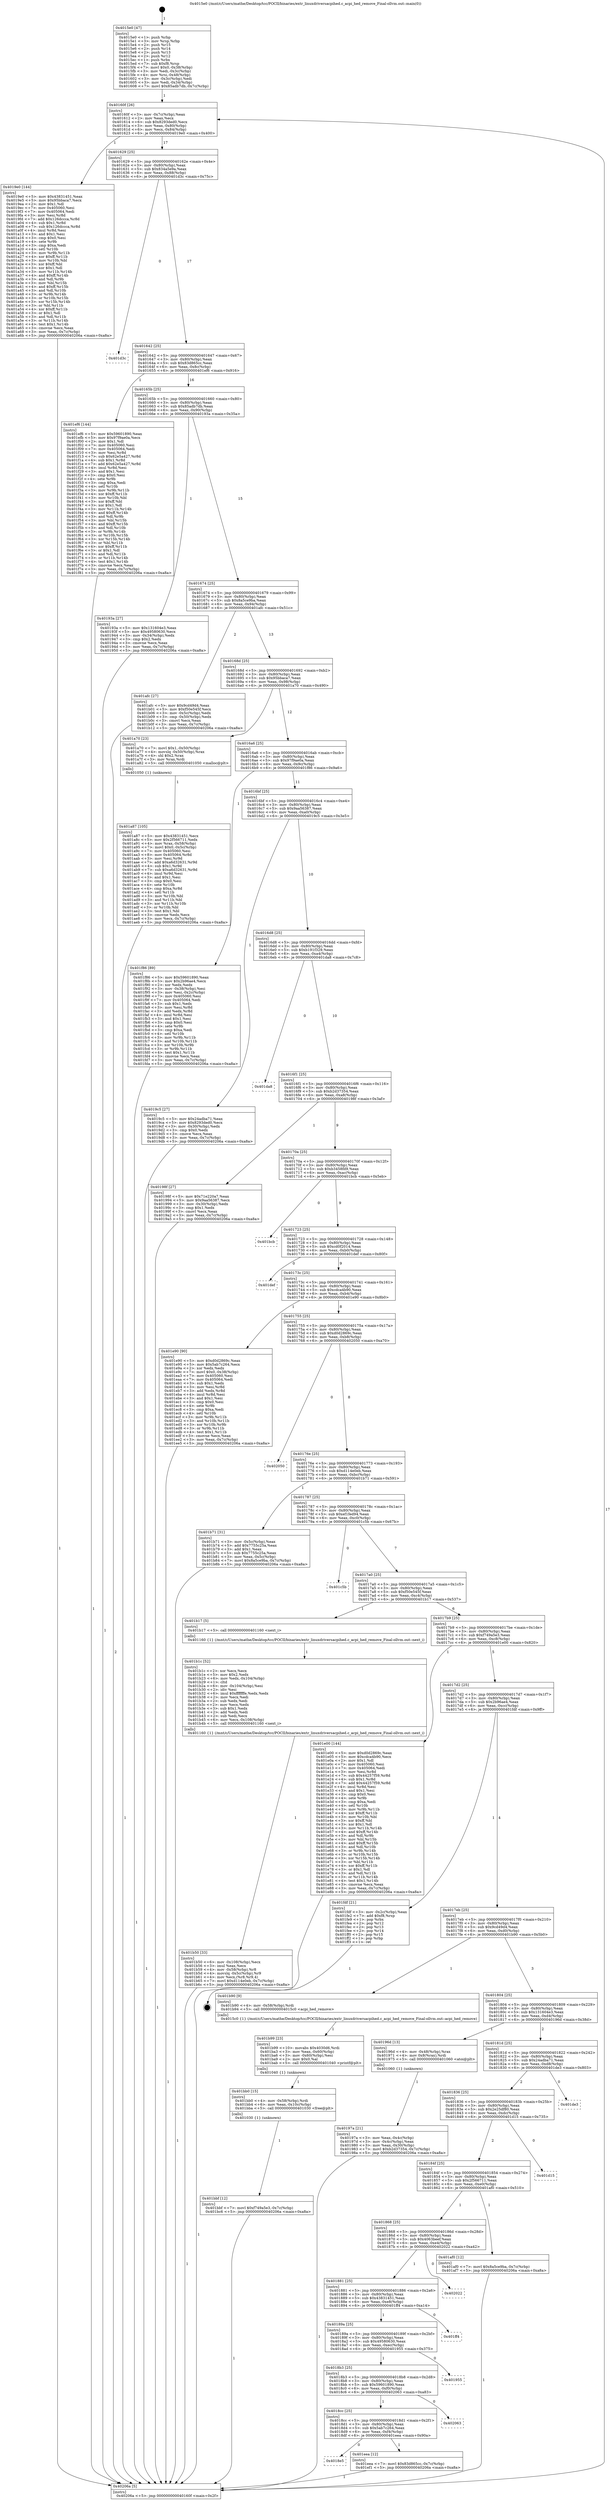 digraph "0x4015e0" {
  label = "0x4015e0 (/mnt/c/Users/mathe/Desktop/tcc/POCII/binaries/extr_linuxdriversacpihed.c_acpi_hed_remove_Final-ollvm.out::main(0))"
  labelloc = "t"
  node[shape=record]

  Entry [label="",width=0.3,height=0.3,shape=circle,fillcolor=black,style=filled]
  "0x40160f" [label="{
     0x40160f [26]\l
     | [instrs]\l
     &nbsp;&nbsp;0x40160f \<+3\>: mov -0x7c(%rbp),%eax\l
     &nbsp;&nbsp;0x401612 \<+2\>: mov %eax,%ecx\l
     &nbsp;&nbsp;0x401614 \<+6\>: sub $0x8293ded0,%ecx\l
     &nbsp;&nbsp;0x40161a \<+3\>: mov %eax,-0x80(%rbp)\l
     &nbsp;&nbsp;0x40161d \<+6\>: mov %ecx,-0x84(%rbp)\l
     &nbsp;&nbsp;0x401623 \<+6\>: je 00000000004019e0 \<main+0x400\>\l
  }"]
  "0x4019e0" [label="{
     0x4019e0 [144]\l
     | [instrs]\l
     &nbsp;&nbsp;0x4019e0 \<+5\>: mov $0x43831451,%eax\l
     &nbsp;&nbsp;0x4019e5 \<+5\>: mov $0x95bbaca7,%ecx\l
     &nbsp;&nbsp;0x4019ea \<+2\>: mov $0x1,%dl\l
     &nbsp;&nbsp;0x4019ec \<+7\>: mov 0x405060,%esi\l
     &nbsp;&nbsp;0x4019f3 \<+7\>: mov 0x405064,%edi\l
     &nbsp;&nbsp;0x4019fa \<+3\>: mov %esi,%r8d\l
     &nbsp;&nbsp;0x4019fd \<+7\>: add $0x126dccca,%r8d\l
     &nbsp;&nbsp;0x401a04 \<+4\>: sub $0x1,%r8d\l
     &nbsp;&nbsp;0x401a08 \<+7\>: sub $0x126dccca,%r8d\l
     &nbsp;&nbsp;0x401a0f \<+4\>: imul %r8d,%esi\l
     &nbsp;&nbsp;0x401a13 \<+3\>: and $0x1,%esi\l
     &nbsp;&nbsp;0x401a16 \<+3\>: cmp $0x0,%esi\l
     &nbsp;&nbsp;0x401a19 \<+4\>: sete %r9b\l
     &nbsp;&nbsp;0x401a1d \<+3\>: cmp $0xa,%edi\l
     &nbsp;&nbsp;0x401a20 \<+4\>: setl %r10b\l
     &nbsp;&nbsp;0x401a24 \<+3\>: mov %r9b,%r11b\l
     &nbsp;&nbsp;0x401a27 \<+4\>: xor $0xff,%r11b\l
     &nbsp;&nbsp;0x401a2b \<+3\>: mov %r10b,%bl\l
     &nbsp;&nbsp;0x401a2e \<+3\>: xor $0xff,%bl\l
     &nbsp;&nbsp;0x401a31 \<+3\>: xor $0x1,%dl\l
     &nbsp;&nbsp;0x401a34 \<+3\>: mov %r11b,%r14b\l
     &nbsp;&nbsp;0x401a37 \<+4\>: and $0xff,%r14b\l
     &nbsp;&nbsp;0x401a3b \<+3\>: and %dl,%r9b\l
     &nbsp;&nbsp;0x401a3e \<+3\>: mov %bl,%r15b\l
     &nbsp;&nbsp;0x401a41 \<+4\>: and $0xff,%r15b\l
     &nbsp;&nbsp;0x401a45 \<+3\>: and %dl,%r10b\l
     &nbsp;&nbsp;0x401a48 \<+3\>: or %r9b,%r14b\l
     &nbsp;&nbsp;0x401a4b \<+3\>: or %r10b,%r15b\l
     &nbsp;&nbsp;0x401a4e \<+3\>: xor %r15b,%r14b\l
     &nbsp;&nbsp;0x401a51 \<+3\>: or %bl,%r11b\l
     &nbsp;&nbsp;0x401a54 \<+4\>: xor $0xff,%r11b\l
     &nbsp;&nbsp;0x401a58 \<+3\>: or $0x1,%dl\l
     &nbsp;&nbsp;0x401a5b \<+3\>: and %dl,%r11b\l
     &nbsp;&nbsp;0x401a5e \<+3\>: or %r11b,%r14b\l
     &nbsp;&nbsp;0x401a61 \<+4\>: test $0x1,%r14b\l
     &nbsp;&nbsp;0x401a65 \<+3\>: cmovne %ecx,%eax\l
     &nbsp;&nbsp;0x401a68 \<+3\>: mov %eax,-0x7c(%rbp)\l
     &nbsp;&nbsp;0x401a6b \<+5\>: jmp 000000000040206a \<main+0xa8a\>\l
  }"]
  "0x401629" [label="{
     0x401629 [25]\l
     | [instrs]\l
     &nbsp;&nbsp;0x401629 \<+5\>: jmp 000000000040162e \<main+0x4e\>\l
     &nbsp;&nbsp;0x40162e \<+3\>: mov -0x80(%rbp),%eax\l
     &nbsp;&nbsp;0x401631 \<+5\>: sub $0x834a5e9a,%eax\l
     &nbsp;&nbsp;0x401636 \<+6\>: mov %eax,-0x88(%rbp)\l
     &nbsp;&nbsp;0x40163c \<+6\>: je 0000000000401d3c \<main+0x75c\>\l
  }"]
  Exit [label="",width=0.3,height=0.3,shape=circle,fillcolor=black,style=filled,peripheries=2]
  "0x401d3c" [label="{
     0x401d3c\l
  }", style=dashed]
  "0x401642" [label="{
     0x401642 [25]\l
     | [instrs]\l
     &nbsp;&nbsp;0x401642 \<+5\>: jmp 0000000000401647 \<main+0x67\>\l
     &nbsp;&nbsp;0x401647 \<+3\>: mov -0x80(%rbp),%eax\l
     &nbsp;&nbsp;0x40164a \<+5\>: sub $0x83d865cc,%eax\l
     &nbsp;&nbsp;0x40164f \<+6\>: mov %eax,-0x8c(%rbp)\l
     &nbsp;&nbsp;0x401655 \<+6\>: je 0000000000401ef6 \<main+0x916\>\l
  }"]
  "0x4018e5" [label="{
     0x4018e5\l
  }", style=dashed]
  "0x401ef6" [label="{
     0x401ef6 [144]\l
     | [instrs]\l
     &nbsp;&nbsp;0x401ef6 \<+5\>: mov $0x59601890,%eax\l
     &nbsp;&nbsp;0x401efb \<+5\>: mov $0x97f9ae0a,%ecx\l
     &nbsp;&nbsp;0x401f00 \<+2\>: mov $0x1,%dl\l
     &nbsp;&nbsp;0x401f02 \<+7\>: mov 0x405060,%esi\l
     &nbsp;&nbsp;0x401f09 \<+7\>: mov 0x405064,%edi\l
     &nbsp;&nbsp;0x401f10 \<+3\>: mov %esi,%r8d\l
     &nbsp;&nbsp;0x401f13 \<+7\>: sub $0x62e5a427,%r8d\l
     &nbsp;&nbsp;0x401f1a \<+4\>: sub $0x1,%r8d\l
     &nbsp;&nbsp;0x401f1e \<+7\>: add $0x62e5a427,%r8d\l
     &nbsp;&nbsp;0x401f25 \<+4\>: imul %r8d,%esi\l
     &nbsp;&nbsp;0x401f29 \<+3\>: and $0x1,%esi\l
     &nbsp;&nbsp;0x401f2c \<+3\>: cmp $0x0,%esi\l
     &nbsp;&nbsp;0x401f2f \<+4\>: sete %r9b\l
     &nbsp;&nbsp;0x401f33 \<+3\>: cmp $0xa,%edi\l
     &nbsp;&nbsp;0x401f36 \<+4\>: setl %r10b\l
     &nbsp;&nbsp;0x401f3a \<+3\>: mov %r9b,%r11b\l
     &nbsp;&nbsp;0x401f3d \<+4\>: xor $0xff,%r11b\l
     &nbsp;&nbsp;0x401f41 \<+3\>: mov %r10b,%bl\l
     &nbsp;&nbsp;0x401f44 \<+3\>: xor $0xff,%bl\l
     &nbsp;&nbsp;0x401f47 \<+3\>: xor $0x1,%dl\l
     &nbsp;&nbsp;0x401f4a \<+3\>: mov %r11b,%r14b\l
     &nbsp;&nbsp;0x401f4d \<+4\>: and $0xff,%r14b\l
     &nbsp;&nbsp;0x401f51 \<+3\>: and %dl,%r9b\l
     &nbsp;&nbsp;0x401f54 \<+3\>: mov %bl,%r15b\l
     &nbsp;&nbsp;0x401f57 \<+4\>: and $0xff,%r15b\l
     &nbsp;&nbsp;0x401f5b \<+3\>: and %dl,%r10b\l
     &nbsp;&nbsp;0x401f5e \<+3\>: or %r9b,%r14b\l
     &nbsp;&nbsp;0x401f61 \<+3\>: or %r10b,%r15b\l
     &nbsp;&nbsp;0x401f64 \<+3\>: xor %r15b,%r14b\l
     &nbsp;&nbsp;0x401f67 \<+3\>: or %bl,%r11b\l
     &nbsp;&nbsp;0x401f6a \<+4\>: xor $0xff,%r11b\l
     &nbsp;&nbsp;0x401f6e \<+3\>: or $0x1,%dl\l
     &nbsp;&nbsp;0x401f71 \<+3\>: and %dl,%r11b\l
     &nbsp;&nbsp;0x401f74 \<+3\>: or %r11b,%r14b\l
     &nbsp;&nbsp;0x401f77 \<+4\>: test $0x1,%r14b\l
     &nbsp;&nbsp;0x401f7b \<+3\>: cmovne %ecx,%eax\l
     &nbsp;&nbsp;0x401f7e \<+3\>: mov %eax,-0x7c(%rbp)\l
     &nbsp;&nbsp;0x401f81 \<+5\>: jmp 000000000040206a \<main+0xa8a\>\l
  }"]
  "0x40165b" [label="{
     0x40165b [25]\l
     | [instrs]\l
     &nbsp;&nbsp;0x40165b \<+5\>: jmp 0000000000401660 \<main+0x80\>\l
     &nbsp;&nbsp;0x401660 \<+3\>: mov -0x80(%rbp),%eax\l
     &nbsp;&nbsp;0x401663 \<+5\>: sub $0x85adb7db,%eax\l
     &nbsp;&nbsp;0x401668 \<+6\>: mov %eax,-0x90(%rbp)\l
     &nbsp;&nbsp;0x40166e \<+6\>: je 000000000040193a \<main+0x35a\>\l
  }"]
  "0x401eea" [label="{
     0x401eea [12]\l
     | [instrs]\l
     &nbsp;&nbsp;0x401eea \<+7\>: movl $0x83d865cc,-0x7c(%rbp)\l
     &nbsp;&nbsp;0x401ef1 \<+5\>: jmp 000000000040206a \<main+0xa8a\>\l
  }"]
  "0x40193a" [label="{
     0x40193a [27]\l
     | [instrs]\l
     &nbsp;&nbsp;0x40193a \<+5\>: mov $0x131604e3,%eax\l
     &nbsp;&nbsp;0x40193f \<+5\>: mov $0x49580630,%ecx\l
     &nbsp;&nbsp;0x401944 \<+3\>: mov -0x34(%rbp),%edx\l
     &nbsp;&nbsp;0x401947 \<+3\>: cmp $0x2,%edx\l
     &nbsp;&nbsp;0x40194a \<+3\>: cmovne %ecx,%eax\l
     &nbsp;&nbsp;0x40194d \<+3\>: mov %eax,-0x7c(%rbp)\l
     &nbsp;&nbsp;0x401950 \<+5\>: jmp 000000000040206a \<main+0xa8a\>\l
  }"]
  "0x401674" [label="{
     0x401674 [25]\l
     | [instrs]\l
     &nbsp;&nbsp;0x401674 \<+5\>: jmp 0000000000401679 \<main+0x99\>\l
     &nbsp;&nbsp;0x401679 \<+3\>: mov -0x80(%rbp),%eax\l
     &nbsp;&nbsp;0x40167c \<+5\>: sub $0x8a5ce9ba,%eax\l
     &nbsp;&nbsp;0x401681 \<+6\>: mov %eax,-0x94(%rbp)\l
     &nbsp;&nbsp;0x401687 \<+6\>: je 0000000000401afc \<main+0x51c\>\l
  }"]
  "0x40206a" [label="{
     0x40206a [5]\l
     | [instrs]\l
     &nbsp;&nbsp;0x40206a \<+5\>: jmp 000000000040160f \<main+0x2f\>\l
  }"]
  "0x4015e0" [label="{
     0x4015e0 [47]\l
     | [instrs]\l
     &nbsp;&nbsp;0x4015e0 \<+1\>: push %rbp\l
     &nbsp;&nbsp;0x4015e1 \<+3\>: mov %rsp,%rbp\l
     &nbsp;&nbsp;0x4015e4 \<+2\>: push %r15\l
     &nbsp;&nbsp;0x4015e6 \<+2\>: push %r14\l
     &nbsp;&nbsp;0x4015e8 \<+2\>: push %r13\l
     &nbsp;&nbsp;0x4015ea \<+2\>: push %r12\l
     &nbsp;&nbsp;0x4015ec \<+1\>: push %rbx\l
     &nbsp;&nbsp;0x4015ed \<+7\>: sub $0xf8,%rsp\l
     &nbsp;&nbsp;0x4015f4 \<+7\>: movl $0x0,-0x38(%rbp)\l
     &nbsp;&nbsp;0x4015fb \<+3\>: mov %edi,-0x3c(%rbp)\l
     &nbsp;&nbsp;0x4015fe \<+4\>: mov %rsi,-0x48(%rbp)\l
     &nbsp;&nbsp;0x401602 \<+3\>: mov -0x3c(%rbp),%edi\l
     &nbsp;&nbsp;0x401605 \<+3\>: mov %edi,-0x34(%rbp)\l
     &nbsp;&nbsp;0x401608 \<+7\>: movl $0x85adb7db,-0x7c(%rbp)\l
  }"]
  "0x4018cc" [label="{
     0x4018cc [25]\l
     | [instrs]\l
     &nbsp;&nbsp;0x4018cc \<+5\>: jmp 00000000004018d1 \<main+0x2f1\>\l
     &nbsp;&nbsp;0x4018d1 \<+3\>: mov -0x80(%rbp),%eax\l
     &nbsp;&nbsp;0x4018d4 \<+5\>: sub $0x5ab7c264,%eax\l
     &nbsp;&nbsp;0x4018d9 \<+6\>: mov %eax,-0xf4(%rbp)\l
     &nbsp;&nbsp;0x4018df \<+6\>: je 0000000000401eea \<main+0x90a\>\l
  }"]
  "0x401afc" [label="{
     0x401afc [27]\l
     | [instrs]\l
     &nbsp;&nbsp;0x401afc \<+5\>: mov $0x9cd49d4,%eax\l
     &nbsp;&nbsp;0x401b01 \<+5\>: mov $0xf50e545f,%ecx\l
     &nbsp;&nbsp;0x401b06 \<+3\>: mov -0x5c(%rbp),%edx\l
     &nbsp;&nbsp;0x401b09 \<+3\>: cmp -0x50(%rbp),%edx\l
     &nbsp;&nbsp;0x401b0c \<+3\>: cmovl %ecx,%eax\l
     &nbsp;&nbsp;0x401b0f \<+3\>: mov %eax,-0x7c(%rbp)\l
     &nbsp;&nbsp;0x401b12 \<+5\>: jmp 000000000040206a \<main+0xa8a\>\l
  }"]
  "0x40168d" [label="{
     0x40168d [25]\l
     | [instrs]\l
     &nbsp;&nbsp;0x40168d \<+5\>: jmp 0000000000401692 \<main+0xb2\>\l
     &nbsp;&nbsp;0x401692 \<+3\>: mov -0x80(%rbp),%eax\l
     &nbsp;&nbsp;0x401695 \<+5\>: sub $0x95bbaca7,%eax\l
     &nbsp;&nbsp;0x40169a \<+6\>: mov %eax,-0x98(%rbp)\l
     &nbsp;&nbsp;0x4016a0 \<+6\>: je 0000000000401a70 \<main+0x490\>\l
  }"]
  "0x402063" [label="{
     0x402063\l
  }", style=dashed]
  "0x401a70" [label="{
     0x401a70 [23]\l
     | [instrs]\l
     &nbsp;&nbsp;0x401a70 \<+7\>: movl $0x1,-0x50(%rbp)\l
     &nbsp;&nbsp;0x401a77 \<+4\>: movslq -0x50(%rbp),%rax\l
     &nbsp;&nbsp;0x401a7b \<+4\>: shl $0x2,%rax\l
     &nbsp;&nbsp;0x401a7f \<+3\>: mov %rax,%rdi\l
     &nbsp;&nbsp;0x401a82 \<+5\>: call 0000000000401050 \<malloc@plt\>\l
     | [calls]\l
     &nbsp;&nbsp;0x401050 \{1\} (unknown)\l
  }"]
  "0x4016a6" [label="{
     0x4016a6 [25]\l
     | [instrs]\l
     &nbsp;&nbsp;0x4016a6 \<+5\>: jmp 00000000004016ab \<main+0xcb\>\l
     &nbsp;&nbsp;0x4016ab \<+3\>: mov -0x80(%rbp),%eax\l
     &nbsp;&nbsp;0x4016ae \<+5\>: sub $0x97f9ae0a,%eax\l
     &nbsp;&nbsp;0x4016b3 \<+6\>: mov %eax,-0x9c(%rbp)\l
     &nbsp;&nbsp;0x4016b9 \<+6\>: je 0000000000401f86 \<main+0x9a6\>\l
  }"]
  "0x4018b3" [label="{
     0x4018b3 [25]\l
     | [instrs]\l
     &nbsp;&nbsp;0x4018b3 \<+5\>: jmp 00000000004018b8 \<main+0x2d8\>\l
     &nbsp;&nbsp;0x4018b8 \<+3\>: mov -0x80(%rbp),%eax\l
     &nbsp;&nbsp;0x4018bb \<+5\>: sub $0x59601890,%eax\l
     &nbsp;&nbsp;0x4018c0 \<+6\>: mov %eax,-0xf0(%rbp)\l
     &nbsp;&nbsp;0x4018c6 \<+6\>: je 0000000000402063 \<main+0xa83\>\l
  }"]
  "0x401f86" [label="{
     0x401f86 [89]\l
     | [instrs]\l
     &nbsp;&nbsp;0x401f86 \<+5\>: mov $0x59601890,%eax\l
     &nbsp;&nbsp;0x401f8b \<+5\>: mov $0x2b96ae4,%ecx\l
     &nbsp;&nbsp;0x401f90 \<+2\>: xor %edx,%edx\l
     &nbsp;&nbsp;0x401f92 \<+3\>: mov -0x38(%rbp),%esi\l
     &nbsp;&nbsp;0x401f95 \<+3\>: mov %esi,-0x2c(%rbp)\l
     &nbsp;&nbsp;0x401f98 \<+7\>: mov 0x405060,%esi\l
     &nbsp;&nbsp;0x401f9f \<+7\>: mov 0x405064,%edi\l
     &nbsp;&nbsp;0x401fa6 \<+3\>: sub $0x1,%edx\l
     &nbsp;&nbsp;0x401fa9 \<+3\>: mov %esi,%r8d\l
     &nbsp;&nbsp;0x401fac \<+3\>: add %edx,%r8d\l
     &nbsp;&nbsp;0x401faf \<+4\>: imul %r8d,%esi\l
     &nbsp;&nbsp;0x401fb3 \<+3\>: and $0x1,%esi\l
     &nbsp;&nbsp;0x401fb6 \<+3\>: cmp $0x0,%esi\l
     &nbsp;&nbsp;0x401fb9 \<+4\>: sete %r9b\l
     &nbsp;&nbsp;0x401fbd \<+3\>: cmp $0xa,%edi\l
     &nbsp;&nbsp;0x401fc0 \<+4\>: setl %r10b\l
     &nbsp;&nbsp;0x401fc4 \<+3\>: mov %r9b,%r11b\l
     &nbsp;&nbsp;0x401fc7 \<+3\>: and %r10b,%r11b\l
     &nbsp;&nbsp;0x401fca \<+3\>: xor %r10b,%r9b\l
     &nbsp;&nbsp;0x401fcd \<+3\>: or %r9b,%r11b\l
     &nbsp;&nbsp;0x401fd0 \<+4\>: test $0x1,%r11b\l
     &nbsp;&nbsp;0x401fd4 \<+3\>: cmovne %ecx,%eax\l
     &nbsp;&nbsp;0x401fd7 \<+3\>: mov %eax,-0x7c(%rbp)\l
     &nbsp;&nbsp;0x401fda \<+5\>: jmp 000000000040206a \<main+0xa8a\>\l
  }"]
  "0x4016bf" [label="{
     0x4016bf [25]\l
     | [instrs]\l
     &nbsp;&nbsp;0x4016bf \<+5\>: jmp 00000000004016c4 \<main+0xe4\>\l
     &nbsp;&nbsp;0x4016c4 \<+3\>: mov -0x80(%rbp),%eax\l
     &nbsp;&nbsp;0x4016c7 \<+5\>: sub $0x9aa56387,%eax\l
     &nbsp;&nbsp;0x4016cc \<+6\>: mov %eax,-0xa0(%rbp)\l
     &nbsp;&nbsp;0x4016d2 \<+6\>: je 00000000004019c5 \<main+0x3e5\>\l
  }"]
  "0x401955" [label="{
     0x401955\l
  }", style=dashed]
  "0x4019c5" [label="{
     0x4019c5 [27]\l
     | [instrs]\l
     &nbsp;&nbsp;0x4019c5 \<+5\>: mov $0x24adba71,%eax\l
     &nbsp;&nbsp;0x4019ca \<+5\>: mov $0x8293ded0,%ecx\l
     &nbsp;&nbsp;0x4019cf \<+3\>: mov -0x30(%rbp),%edx\l
     &nbsp;&nbsp;0x4019d2 \<+3\>: cmp $0x0,%edx\l
     &nbsp;&nbsp;0x4019d5 \<+3\>: cmove %ecx,%eax\l
     &nbsp;&nbsp;0x4019d8 \<+3\>: mov %eax,-0x7c(%rbp)\l
     &nbsp;&nbsp;0x4019db \<+5\>: jmp 000000000040206a \<main+0xa8a\>\l
  }"]
  "0x4016d8" [label="{
     0x4016d8 [25]\l
     | [instrs]\l
     &nbsp;&nbsp;0x4016d8 \<+5\>: jmp 00000000004016dd \<main+0xfd\>\l
     &nbsp;&nbsp;0x4016dd \<+3\>: mov -0x80(%rbp),%eax\l
     &nbsp;&nbsp;0x4016e0 \<+5\>: sub $0xb191f329,%eax\l
     &nbsp;&nbsp;0x4016e5 \<+6\>: mov %eax,-0xa4(%rbp)\l
     &nbsp;&nbsp;0x4016eb \<+6\>: je 0000000000401da8 \<main+0x7c8\>\l
  }"]
  "0x40189a" [label="{
     0x40189a [25]\l
     | [instrs]\l
     &nbsp;&nbsp;0x40189a \<+5\>: jmp 000000000040189f \<main+0x2bf\>\l
     &nbsp;&nbsp;0x40189f \<+3\>: mov -0x80(%rbp),%eax\l
     &nbsp;&nbsp;0x4018a2 \<+5\>: sub $0x49580630,%eax\l
     &nbsp;&nbsp;0x4018a7 \<+6\>: mov %eax,-0xec(%rbp)\l
     &nbsp;&nbsp;0x4018ad \<+6\>: je 0000000000401955 \<main+0x375\>\l
  }"]
  "0x401da8" [label="{
     0x401da8\l
  }", style=dashed]
  "0x4016f1" [label="{
     0x4016f1 [25]\l
     | [instrs]\l
     &nbsp;&nbsp;0x4016f1 \<+5\>: jmp 00000000004016f6 \<main+0x116\>\l
     &nbsp;&nbsp;0x4016f6 \<+3\>: mov -0x80(%rbp),%eax\l
     &nbsp;&nbsp;0x4016f9 \<+5\>: sub $0xb2d37354,%eax\l
     &nbsp;&nbsp;0x4016fe \<+6\>: mov %eax,-0xa8(%rbp)\l
     &nbsp;&nbsp;0x401704 \<+6\>: je 000000000040198f \<main+0x3af\>\l
  }"]
  "0x401ff4" [label="{
     0x401ff4\l
  }", style=dashed]
  "0x40198f" [label="{
     0x40198f [27]\l
     | [instrs]\l
     &nbsp;&nbsp;0x40198f \<+5\>: mov $0x71e220a7,%eax\l
     &nbsp;&nbsp;0x401994 \<+5\>: mov $0x9aa56387,%ecx\l
     &nbsp;&nbsp;0x401999 \<+3\>: mov -0x30(%rbp),%edx\l
     &nbsp;&nbsp;0x40199c \<+3\>: cmp $0x1,%edx\l
     &nbsp;&nbsp;0x40199f \<+3\>: cmovl %ecx,%eax\l
     &nbsp;&nbsp;0x4019a2 \<+3\>: mov %eax,-0x7c(%rbp)\l
     &nbsp;&nbsp;0x4019a5 \<+5\>: jmp 000000000040206a \<main+0xa8a\>\l
  }"]
  "0x40170a" [label="{
     0x40170a [25]\l
     | [instrs]\l
     &nbsp;&nbsp;0x40170a \<+5\>: jmp 000000000040170f \<main+0x12f\>\l
     &nbsp;&nbsp;0x40170f \<+3\>: mov -0x80(%rbp),%eax\l
     &nbsp;&nbsp;0x401712 \<+5\>: sub $0xb3458fd9,%eax\l
     &nbsp;&nbsp;0x401717 \<+6\>: mov %eax,-0xac(%rbp)\l
     &nbsp;&nbsp;0x40171d \<+6\>: je 0000000000401bcb \<main+0x5eb\>\l
  }"]
  "0x401881" [label="{
     0x401881 [25]\l
     | [instrs]\l
     &nbsp;&nbsp;0x401881 \<+5\>: jmp 0000000000401886 \<main+0x2a6\>\l
     &nbsp;&nbsp;0x401886 \<+3\>: mov -0x80(%rbp),%eax\l
     &nbsp;&nbsp;0x401889 \<+5\>: sub $0x43831451,%eax\l
     &nbsp;&nbsp;0x40188e \<+6\>: mov %eax,-0xe8(%rbp)\l
     &nbsp;&nbsp;0x401894 \<+6\>: je 0000000000401ff4 \<main+0xa14\>\l
  }"]
  "0x401bcb" [label="{
     0x401bcb\l
  }", style=dashed]
  "0x401723" [label="{
     0x401723 [25]\l
     | [instrs]\l
     &nbsp;&nbsp;0x401723 \<+5\>: jmp 0000000000401728 \<main+0x148\>\l
     &nbsp;&nbsp;0x401728 \<+3\>: mov -0x80(%rbp),%eax\l
     &nbsp;&nbsp;0x40172b \<+5\>: sub $0xcd0f2014,%eax\l
     &nbsp;&nbsp;0x401730 \<+6\>: mov %eax,-0xb0(%rbp)\l
     &nbsp;&nbsp;0x401736 \<+6\>: je 0000000000401def \<main+0x80f\>\l
  }"]
  "0x402022" [label="{
     0x402022\l
  }", style=dashed]
  "0x401def" [label="{
     0x401def\l
  }", style=dashed]
  "0x40173c" [label="{
     0x40173c [25]\l
     | [instrs]\l
     &nbsp;&nbsp;0x40173c \<+5\>: jmp 0000000000401741 \<main+0x161\>\l
     &nbsp;&nbsp;0x401741 \<+3\>: mov -0x80(%rbp),%eax\l
     &nbsp;&nbsp;0x401744 \<+5\>: sub $0xcdca4b90,%eax\l
     &nbsp;&nbsp;0x401749 \<+6\>: mov %eax,-0xb4(%rbp)\l
     &nbsp;&nbsp;0x40174f \<+6\>: je 0000000000401e90 \<main+0x8b0\>\l
  }"]
  "0x401bbf" [label="{
     0x401bbf [12]\l
     | [instrs]\l
     &nbsp;&nbsp;0x401bbf \<+7\>: movl $0xf749a5e3,-0x7c(%rbp)\l
     &nbsp;&nbsp;0x401bc6 \<+5\>: jmp 000000000040206a \<main+0xa8a\>\l
  }"]
  "0x401e90" [label="{
     0x401e90 [90]\l
     | [instrs]\l
     &nbsp;&nbsp;0x401e90 \<+5\>: mov $0xd0d2869c,%eax\l
     &nbsp;&nbsp;0x401e95 \<+5\>: mov $0x5ab7c264,%ecx\l
     &nbsp;&nbsp;0x401e9a \<+2\>: xor %edx,%edx\l
     &nbsp;&nbsp;0x401e9c \<+7\>: movl $0x0,-0x38(%rbp)\l
     &nbsp;&nbsp;0x401ea3 \<+7\>: mov 0x405060,%esi\l
     &nbsp;&nbsp;0x401eaa \<+7\>: mov 0x405064,%edi\l
     &nbsp;&nbsp;0x401eb1 \<+3\>: sub $0x1,%edx\l
     &nbsp;&nbsp;0x401eb4 \<+3\>: mov %esi,%r8d\l
     &nbsp;&nbsp;0x401eb7 \<+3\>: add %edx,%r8d\l
     &nbsp;&nbsp;0x401eba \<+4\>: imul %r8d,%esi\l
     &nbsp;&nbsp;0x401ebe \<+3\>: and $0x1,%esi\l
     &nbsp;&nbsp;0x401ec1 \<+3\>: cmp $0x0,%esi\l
     &nbsp;&nbsp;0x401ec4 \<+4\>: sete %r9b\l
     &nbsp;&nbsp;0x401ec8 \<+3\>: cmp $0xa,%edi\l
     &nbsp;&nbsp;0x401ecb \<+4\>: setl %r10b\l
     &nbsp;&nbsp;0x401ecf \<+3\>: mov %r9b,%r11b\l
     &nbsp;&nbsp;0x401ed2 \<+3\>: and %r10b,%r11b\l
     &nbsp;&nbsp;0x401ed5 \<+3\>: xor %r10b,%r9b\l
     &nbsp;&nbsp;0x401ed8 \<+3\>: or %r9b,%r11b\l
     &nbsp;&nbsp;0x401edb \<+4\>: test $0x1,%r11b\l
     &nbsp;&nbsp;0x401edf \<+3\>: cmovne %ecx,%eax\l
     &nbsp;&nbsp;0x401ee2 \<+3\>: mov %eax,-0x7c(%rbp)\l
     &nbsp;&nbsp;0x401ee5 \<+5\>: jmp 000000000040206a \<main+0xa8a\>\l
  }"]
  "0x401755" [label="{
     0x401755 [25]\l
     | [instrs]\l
     &nbsp;&nbsp;0x401755 \<+5\>: jmp 000000000040175a \<main+0x17a\>\l
     &nbsp;&nbsp;0x40175a \<+3\>: mov -0x80(%rbp),%eax\l
     &nbsp;&nbsp;0x40175d \<+5\>: sub $0xd0d2869c,%eax\l
     &nbsp;&nbsp;0x401762 \<+6\>: mov %eax,-0xb8(%rbp)\l
     &nbsp;&nbsp;0x401768 \<+6\>: je 0000000000402050 \<main+0xa70\>\l
  }"]
  "0x401bb0" [label="{
     0x401bb0 [15]\l
     | [instrs]\l
     &nbsp;&nbsp;0x401bb0 \<+4\>: mov -0x58(%rbp),%rdi\l
     &nbsp;&nbsp;0x401bb4 \<+6\>: mov %eax,-0x10c(%rbp)\l
     &nbsp;&nbsp;0x401bba \<+5\>: call 0000000000401030 \<free@plt\>\l
     | [calls]\l
     &nbsp;&nbsp;0x401030 \{1\} (unknown)\l
  }"]
  "0x402050" [label="{
     0x402050\l
  }", style=dashed]
  "0x40176e" [label="{
     0x40176e [25]\l
     | [instrs]\l
     &nbsp;&nbsp;0x40176e \<+5\>: jmp 0000000000401773 \<main+0x193\>\l
     &nbsp;&nbsp;0x401773 \<+3\>: mov -0x80(%rbp),%eax\l
     &nbsp;&nbsp;0x401776 \<+5\>: sub $0xd114e0eb,%eax\l
     &nbsp;&nbsp;0x40177b \<+6\>: mov %eax,-0xbc(%rbp)\l
     &nbsp;&nbsp;0x401781 \<+6\>: je 0000000000401b71 \<main+0x591\>\l
  }"]
  "0x401b99" [label="{
     0x401b99 [23]\l
     | [instrs]\l
     &nbsp;&nbsp;0x401b99 \<+10\>: movabs $0x4030d6,%rdi\l
     &nbsp;&nbsp;0x401ba3 \<+3\>: mov %eax,-0x60(%rbp)\l
     &nbsp;&nbsp;0x401ba6 \<+3\>: mov -0x60(%rbp),%esi\l
     &nbsp;&nbsp;0x401ba9 \<+2\>: mov $0x0,%al\l
     &nbsp;&nbsp;0x401bab \<+5\>: call 0000000000401040 \<printf@plt\>\l
     | [calls]\l
     &nbsp;&nbsp;0x401040 \{1\} (unknown)\l
  }"]
  "0x401b71" [label="{
     0x401b71 [31]\l
     | [instrs]\l
     &nbsp;&nbsp;0x401b71 \<+3\>: mov -0x5c(%rbp),%eax\l
     &nbsp;&nbsp;0x401b74 \<+5\>: add $0x7755c25a,%eax\l
     &nbsp;&nbsp;0x401b79 \<+3\>: add $0x1,%eax\l
     &nbsp;&nbsp;0x401b7c \<+5\>: sub $0x7755c25a,%eax\l
     &nbsp;&nbsp;0x401b81 \<+3\>: mov %eax,-0x5c(%rbp)\l
     &nbsp;&nbsp;0x401b84 \<+7\>: movl $0x8a5ce9ba,-0x7c(%rbp)\l
     &nbsp;&nbsp;0x401b8b \<+5\>: jmp 000000000040206a \<main+0xa8a\>\l
  }"]
  "0x401787" [label="{
     0x401787 [25]\l
     | [instrs]\l
     &nbsp;&nbsp;0x401787 \<+5\>: jmp 000000000040178c \<main+0x1ac\>\l
     &nbsp;&nbsp;0x40178c \<+3\>: mov -0x80(%rbp),%eax\l
     &nbsp;&nbsp;0x40178f \<+5\>: sub $0xef1fed94,%eax\l
     &nbsp;&nbsp;0x401794 \<+6\>: mov %eax,-0xc0(%rbp)\l
     &nbsp;&nbsp;0x40179a \<+6\>: je 0000000000401c5b \<main+0x67b\>\l
  }"]
  "0x401b50" [label="{
     0x401b50 [33]\l
     | [instrs]\l
     &nbsp;&nbsp;0x401b50 \<+6\>: mov -0x108(%rbp),%ecx\l
     &nbsp;&nbsp;0x401b56 \<+3\>: imul %eax,%ecx\l
     &nbsp;&nbsp;0x401b59 \<+4\>: mov -0x58(%rbp),%r8\l
     &nbsp;&nbsp;0x401b5d \<+4\>: movslq -0x5c(%rbp),%r9\l
     &nbsp;&nbsp;0x401b61 \<+4\>: mov %ecx,(%r8,%r9,4)\l
     &nbsp;&nbsp;0x401b65 \<+7\>: movl $0xd114e0eb,-0x7c(%rbp)\l
     &nbsp;&nbsp;0x401b6c \<+5\>: jmp 000000000040206a \<main+0xa8a\>\l
  }"]
  "0x401c5b" [label="{
     0x401c5b\l
  }", style=dashed]
  "0x4017a0" [label="{
     0x4017a0 [25]\l
     | [instrs]\l
     &nbsp;&nbsp;0x4017a0 \<+5\>: jmp 00000000004017a5 \<main+0x1c5\>\l
     &nbsp;&nbsp;0x4017a5 \<+3\>: mov -0x80(%rbp),%eax\l
     &nbsp;&nbsp;0x4017a8 \<+5\>: sub $0xf50e545f,%eax\l
     &nbsp;&nbsp;0x4017ad \<+6\>: mov %eax,-0xc4(%rbp)\l
     &nbsp;&nbsp;0x4017b3 \<+6\>: je 0000000000401b17 \<main+0x537\>\l
  }"]
  "0x401b1c" [label="{
     0x401b1c [52]\l
     | [instrs]\l
     &nbsp;&nbsp;0x401b1c \<+2\>: xor %ecx,%ecx\l
     &nbsp;&nbsp;0x401b1e \<+5\>: mov $0x2,%edx\l
     &nbsp;&nbsp;0x401b23 \<+6\>: mov %edx,-0x104(%rbp)\l
     &nbsp;&nbsp;0x401b29 \<+1\>: cltd\l
     &nbsp;&nbsp;0x401b2a \<+6\>: mov -0x104(%rbp),%esi\l
     &nbsp;&nbsp;0x401b30 \<+2\>: idiv %esi\l
     &nbsp;&nbsp;0x401b32 \<+6\>: imul $0xfffffffe,%edx,%edx\l
     &nbsp;&nbsp;0x401b38 \<+2\>: mov %ecx,%edi\l
     &nbsp;&nbsp;0x401b3a \<+2\>: sub %edx,%edi\l
     &nbsp;&nbsp;0x401b3c \<+2\>: mov %ecx,%edx\l
     &nbsp;&nbsp;0x401b3e \<+3\>: sub $0x1,%edx\l
     &nbsp;&nbsp;0x401b41 \<+2\>: add %edx,%edi\l
     &nbsp;&nbsp;0x401b43 \<+2\>: sub %edi,%ecx\l
     &nbsp;&nbsp;0x401b45 \<+6\>: mov %ecx,-0x108(%rbp)\l
     &nbsp;&nbsp;0x401b4b \<+5\>: call 0000000000401160 \<next_i\>\l
     | [calls]\l
     &nbsp;&nbsp;0x401160 \{1\} (/mnt/c/Users/mathe/Desktop/tcc/POCII/binaries/extr_linuxdriversacpihed.c_acpi_hed_remove_Final-ollvm.out::next_i)\l
  }"]
  "0x401b17" [label="{
     0x401b17 [5]\l
     | [instrs]\l
     &nbsp;&nbsp;0x401b17 \<+5\>: call 0000000000401160 \<next_i\>\l
     | [calls]\l
     &nbsp;&nbsp;0x401160 \{1\} (/mnt/c/Users/mathe/Desktop/tcc/POCII/binaries/extr_linuxdriversacpihed.c_acpi_hed_remove_Final-ollvm.out::next_i)\l
  }"]
  "0x4017b9" [label="{
     0x4017b9 [25]\l
     | [instrs]\l
     &nbsp;&nbsp;0x4017b9 \<+5\>: jmp 00000000004017be \<main+0x1de\>\l
     &nbsp;&nbsp;0x4017be \<+3\>: mov -0x80(%rbp),%eax\l
     &nbsp;&nbsp;0x4017c1 \<+5\>: sub $0xf749a5e3,%eax\l
     &nbsp;&nbsp;0x4017c6 \<+6\>: mov %eax,-0xc8(%rbp)\l
     &nbsp;&nbsp;0x4017cc \<+6\>: je 0000000000401e00 \<main+0x820\>\l
  }"]
  "0x401868" [label="{
     0x401868 [25]\l
     | [instrs]\l
     &nbsp;&nbsp;0x401868 \<+5\>: jmp 000000000040186d \<main+0x28d\>\l
     &nbsp;&nbsp;0x40186d \<+3\>: mov -0x80(%rbp),%eax\l
     &nbsp;&nbsp;0x401870 \<+5\>: sub $0x4063beef,%eax\l
     &nbsp;&nbsp;0x401875 \<+6\>: mov %eax,-0xe4(%rbp)\l
     &nbsp;&nbsp;0x40187b \<+6\>: je 0000000000402022 \<main+0xa42\>\l
  }"]
  "0x401e00" [label="{
     0x401e00 [144]\l
     | [instrs]\l
     &nbsp;&nbsp;0x401e00 \<+5\>: mov $0xd0d2869c,%eax\l
     &nbsp;&nbsp;0x401e05 \<+5\>: mov $0xcdca4b90,%ecx\l
     &nbsp;&nbsp;0x401e0a \<+2\>: mov $0x1,%dl\l
     &nbsp;&nbsp;0x401e0c \<+7\>: mov 0x405060,%esi\l
     &nbsp;&nbsp;0x401e13 \<+7\>: mov 0x405064,%edi\l
     &nbsp;&nbsp;0x401e1a \<+3\>: mov %esi,%r8d\l
     &nbsp;&nbsp;0x401e1d \<+7\>: sub $0x44257f59,%r8d\l
     &nbsp;&nbsp;0x401e24 \<+4\>: sub $0x1,%r8d\l
     &nbsp;&nbsp;0x401e28 \<+7\>: add $0x44257f59,%r8d\l
     &nbsp;&nbsp;0x401e2f \<+4\>: imul %r8d,%esi\l
     &nbsp;&nbsp;0x401e33 \<+3\>: and $0x1,%esi\l
     &nbsp;&nbsp;0x401e36 \<+3\>: cmp $0x0,%esi\l
     &nbsp;&nbsp;0x401e39 \<+4\>: sete %r9b\l
     &nbsp;&nbsp;0x401e3d \<+3\>: cmp $0xa,%edi\l
     &nbsp;&nbsp;0x401e40 \<+4\>: setl %r10b\l
     &nbsp;&nbsp;0x401e44 \<+3\>: mov %r9b,%r11b\l
     &nbsp;&nbsp;0x401e47 \<+4\>: xor $0xff,%r11b\l
     &nbsp;&nbsp;0x401e4b \<+3\>: mov %r10b,%bl\l
     &nbsp;&nbsp;0x401e4e \<+3\>: xor $0xff,%bl\l
     &nbsp;&nbsp;0x401e51 \<+3\>: xor $0x1,%dl\l
     &nbsp;&nbsp;0x401e54 \<+3\>: mov %r11b,%r14b\l
     &nbsp;&nbsp;0x401e57 \<+4\>: and $0xff,%r14b\l
     &nbsp;&nbsp;0x401e5b \<+3\>: and %dl,%r9b\l
     &nbsp;&nbsp;0x401e5e \<+3\>: mov %bl,%r15b\l
     &nbsp;&nbsp;0x401e61 \<+4\>: and $0xff,%r15b\l
     &nbsp;&nbsp;0x401e65 \<+3\>: and %dl,%r10b\l
     &nbsp;&nbsp;0x401e68 \<+3\>: or %r9b,%r14b\l
     &nbsp;&nbsp;0x401e6b \<+3\>: or %r10b,%r15b\l
     &nbsp;&nbsp;0x401e6e \<+3\>: xor %r15b,%r14b\l
     &nbsp;&nbsp;0x401e71 \<+3\>: or %bl,%r11b\l
     &nbsp;&nbsp;0x401e74 \<+4\>: xor $0xff,%r11b\l
     &nbsp;&nbsp;0x401e78 \<+3\>: or $0x1,%dl\l
     &nbsp;&nbsp;0x401e7b \<+3\>: and %dl,%r11b\l
     &nbsp;&nbsp;0x401e7e \<+3\>: or %r11b,%r14b\l
     &nbsp;&nbsp;0x401e81 \<+4\>: test $0x1,%r14b\l
     &nbsp;&nbsp;0x401e85 \<+3\>: cmovne %ecx,%eax\l
     &nbsp;&nbsp;0x401e88 \<+3\>: mov %eax,-0x7c(%rbp)\l
     &nbsp;&nbsp;0x401e8b \<+5\>: jmp 000000000040206a \<main+0xa8a\>\l
  }"]
  "0x4017d2" [label="{
     0x4017d2 [25]\l
     | [instrs]\l
     &nbsp;&nbsp;0x4017d2 \<+5\>: jmp 00000000004017d7 \<main+0x1f7\>\l
     &nbsp;&nbsp;0x4017d7 \<+3\>: mov -0x80(%rbp),%eax\l
     &nbsp;&nbsp;0x4017da \<+5\>: sub $0x2b96ae4,%eax\l
     &nbsp;&nbsp;0x4017df \<+6\>: mov %eax,-0xcc(%rbp)\l
     &nbsp;&nbsp;0x4017e5 \<+6\>: je 0000000000401fdf \<main+0x9ff\>\l
  }"]
  "0x401af0" [label="{
     0x401af0 [12]\l
     | [instrs]\l
     &nbsp;&nbsp;0x401af0 \<+7\>: movl $0x8a5ce9ba,-0x7c(%rbp)\l
     &nbsp;&nbsp;0x401af7 \<+5\>: jmp 000000000040206a \<main+0xa8a\>\l
  }"]
  "0x401fdf" [label="{
     0x401fdf [21]\l
     | [instrs]\l
     &nbsp;&nbsp;0x401fdf \<+3\>: mov -0x2c(%rbp),%eax\l
     &nbsp;&nbsp;0x401fe2 \<+7\>: add $0xf8,%rsp\l
     &nbsp;&nbsp;0x401fe9 \<+1\>: pop %rbx\l
     &nbsp;&nbsp;0x401fea \<+2\>: pop %r12\l
     &nbsp;&nbsp;0x401fec \<+2\>: pop %r13\l
     &nbsp;&nbsp;0x401fee \<+2\>: pop %r14\l
     &nbsp;&nbsp;0x401ff0 \<+2\>: pop %r15\l
     &nbsp;&nbsp;0x401ff2 \<+1\>: pop %rbp\l
     &nbsp;&nbsp;0x401ff3 \<+1\>: ret\l
  }"]
  "0x4017eb" [label="{
     0x4017eb [25]\l
     | [instrs]\l
     &nbsp;&nbsp;0x4017eb \<+5\>: jmp 00000000004017f0 \<main+0x210\>\l
     &nbsp;&nbsp;0x4017f0 \<+3\>: mov -0x80(%rbp),%eax\l
     &nbsp;&nbsp;0x4017f3 \<+5\>: sub $0x9cd49d4,%eax\l
     &nbsp;&nbsp;0x4017f8 \<+6\>: mov %eax,-0xd0(%rbp)\l
     &nbsp;&nbsp;0x4017fe \<+6\>: je 0000000000401b90 \<main+0x5b0\>\l
  }"]
  "0x40184f" [label="{
     0x40184f [25]\l
     | [instrs]\l
     &nbsp;&nbsp;0x40184f \<+5\>: jmp 0000000000401854 \<main+0x274\>\l
     &nbsp;&nbsp;0x401854 \<+3\>: mov -0x80(%rbp),%eax\l
     &nbsp;&nbsp;0x401857 \<+5\>: sub $0x2f566711,%eax\l
     &nbsp;&nbsp;0x40185c \<+6\>: mov %eax,-0xe0(%rbp)\l
     &nbsp;&nbsp;0x401862 \<+6\>: je 0000000000401af0 \<main+0x510\>\l
  }"]
  "0x401b90" [label="{
     0x401b90 [9]\l
     | [instrs]\l
     &nbsp;&nbsp;0x401b90 \<+4\>: mov -0x58(%rbp),%rdi\l
     &nbsp;&nbsp;0x401b94 \<+5\>: call 00000000004015c0 \<acpi_hed_remove\>\l
     | [calls]\l
     &nbsp;&nbsp;0x4015c0 \{1\} (/mnt/c/Users/mathe/Desktop/tcc/POCII/binaries/extr_linuxdriversacpihed.c_acpi_hed_remove_Final-ollvm.out::acpi_hed_remove)\l
  }"]
  "0x401804" [label="{
     0x401804 [25]\l
     | [instrs]\l
     &nbsp;&nbsp;0x401804 \<+5\>: jmp 0000000000401809 \<main+0x229\>\l
     &nbsp;&nbsp;0x401809 \<+3\>: mov -0x80(%rbp),%eax\l
     &nbsp;&nbsp;0x40180c \<+5\>: sub $0x131604e3,%eax\l
     &nbsp;&nbsp;0x401811 \<+6\>: mov %eax,-0xd4(%rbp)\l
     &nbsp;&nbsp;0x401817 \<+6\>: je 000000000040196d \<main+0x38d\>\l
  }"]
  "0x401d15" [label="{
     0x401d15\l
  }", style=dashed]
  "0x40196d" [label="{
     0x40196d [13]\l
     | [instrs]\l
     &nbsp;&nbsp;0x40196d \<+4\>: mov -0x48(%rbp),%rax\l
     &nbsp;&nbsp;0x401971 \<+4\>: mov 0x8(%rax),%rdi\l
     &nbsp;&nbsp;0x401975 \<+5\>: call 0000000000401060 \<atoi@plt\>\l
     | [calls]\l
     &nbsp;&nbsp;0x401060 \{1\} (unknown)\l
  }"]
  "0x40181d" [label="{
     0x40181d [25]\l
     | [instrs]\l
     &nbsp;&nbsp;0x40181d \<+5\>: jmp 0000000000401822 \<main+0x242\>\l
     &nbsp;&nbsp;0x401822 \<+3\>: mov -0x80(%rbp),%eax\l
     &nbsp;&nbsp;0x401825 \<+5\>: sub $0x24adba71,%eax\l
     &nbsp;&nbsp;0x40182a \<+6\>: mov %eax,-0xd8(%rbp)\l
     &nbsp;&nbsp;0x401830 \<+6\>: je 0000000000401de3 \<main+0x803\>\l
  }"]
  "0x40197a" [label="{
     0x40197a [21]\l
     | [instrs]\l
     &nbsp;&nbsp;0x40197a \<+3\>: mov %eax,-0x4c(%rbp)\l
     &nbsp;&nbsp;0x40197d \<+3\>: mov -0x4c(%rbp),%eax\l
     &nbsp;&nbsp;0x401980 \<+3\>: mov %eax,-0x30(%rbp)\l
     &nbsp;&nbsp;0x401983 \<+7\>: movl $0xb2d37354,-0x7c(%rbp)\l
     &nbsp;&nbsp;0x40198a \<+5\>: jmp 000000000040206a \<main+0xa8a\>\l
  }"]
  "0x401a87" [label="{
     0x401a87 [105]\l
     | [instrs]\l
     &nbsp;&nbsp;0x401a87 \<+5\>: mov $0x43831451,%ecx\l
     &nbsp;&nbsp;0x401a8c \<+5\>: mov $0x2f566711,%edx\l
     &nbsp;&nbsp;0x401a91 \<+4\>: mov %rax,-0x58(%rbp)\l
     &nbsp;&nbsp;0x401a95 \<+7\>: movl $0x0,-0x5c(%rbp)\l
     &nbsp;&nbsp;0x401a9c \<+7\>: mov 0x405060,%esi\l
     &nbsp;&nbsp;0x401aa3 \<+8\>: mov 0x405064,%r8d\l
     &nbsp;&nbsp;0x401aab \<+3\>: mov %esi,%r9d\l
     &nbsp;&nbsp;0x401aae \<+7\>: add $0xa6d32631,%r9d\l
     &nbsp;&nbsp;0x401ab5 \<+4\>: sub $0x1,%r9d\l
     &nbsp;&nbsp;0x401ab9 \<+7\>: sub $0xa6d32631,%r9d\l
     &nbsp;&nbsp;0x401ac0 \<+4\>: imul %r9d,%esi\l
     &nbsp;&nbsp;0x401ac4 \<+3\>: and $0x1,%esi\l
     &nbsp;&nbsp;0x401ac7 \<+3\>: cmp $0x0,%esi\l
     &nbsp;&nbsp;0x401aca \<+4\>: sete %r10b\l
     &nbsp;&nbsp;0x401ace \<+4\>: cmp $0xa,%r8d\l
     &nbsp;&nbsp;0x401ad2 \<+4\>: setl %r11b\l
     &nbsp;&nbsp;0x401ad6 \<+3\>: mov %r10b,%bl\l
     &nbsp;&nbsp;0x401ad9 \<+3\>: and %r11b,%bl\l
     &nbsp;&nbsp;0x401adc \<+3\>: xor %r11b,%r10b\l
     &nbsp;&nbsp;0x401adf \<+3\>: or %r10b,%bl\l
     &nbsp;&nbsp;0x401ae2 \<+3\>: test $0x1,%bl\l
     &nbsp;&nbsp;0x401ae5 \<+3\>: cmovne %edx,%ecx\l
     &nbsp;&nbsp;0x401ae8 \<+3\>: mov %ecx,-0x7c(%rbp)\l
     &nbsp;&nbsp;0x401aeb \<+5\>: jmp 000000000040206a \<main+0xa8a\>\l
  }"]
  "0x401836" [label="{
     0x401836 [25]\l
     | [instrs]\l
     &nbsp;&nbsp;0x401836 \<+5\>: jmp 000000000040183b \<main+0x25b\>\l
     &nbsp;&nbsp;0x40183b \<+3\>: mov -0x80(%rbp),%eax\l
     &nbsp;&nbsp;0x40183e \<+5\>: sub $0x2e25df80,%eax\l
     &nbsp;&nbsp;0x401843 \<+6\>: mov %eax,-0xdc(%rbp)\l
     &nbsp;&nbsp;0x401849 \<+6\>: je 0000000000401d15 \<main+0x735\>\l
  }"]
  "0x401de3" [label="{
     0x401de3\l
  }", style=dashed]
  Entry -> "0x4015e0" [label=" 1"]
  "0x40160f" -> "0x4019e0" [label=" 1"]
  "0x40160f" -> "0x401629" [label=" 17"]
  "0x401fdf" -> Exit [label=" 1"]
  "0x401629" -> "0x401d3c" [label=" 0"]
  "0x401629" -> "0x401642" [label=" 17"]
  "0x401f86" -> "0x40206a" [label=" 1"]
  "0x401642" -> "0x401ef6" [label=" 1"]
  "0x401642" -> "0x40165b" [label=" 16"]
  "0x401ef6" -> "0x40206a" [label=" 1"]
  "0x40165b" -> "0x40193a" [label=" 1"]
  "0x40165b" -> "0x401674" [label=" 15"]
  "0x40193a" -> "0x40206a" [label=" 1"]
  "0x4015e0" -> "0x40160f" [label=" 1"]
  "0x40206a" -> "0x40160f" [label=" 17"]
  "0x401eea" -> "0x40206a" [label=" 1"]
  "0x401674" -> "0x401afc" [label=" 2"]
  "0x401674" -> "0x40168d" [label=" 13"]
  "0x4018cc" -> "0x401eea" [label=" 1"]
  "0x40168d" -> "0x401a70" [label=" 1"]
  "0x40168d" -> "0x4016a6" [label=" 12"]
  "0x4018cc" -> "0x4018e5" [label=" 0"]
  "0x4016a6" -> "0x401f86" [label=" 1"]
  "0x4016a6" -> "0x4016bf" [label=" 11"]
  "0x4018b3" -> "0x402063" [label=" 0"]
  "0x4016bf" -> "0x4019c5" [label=" 1"]
  "0x4016bf" -> "0x4016d8" [label=" 10"]
  "0x4018b3" -> "0x4018cc" [label=" 1"]
  "0x4016d8" -> "0x401da8" [label=" 0"]
  "0x4016d8" -> "0x4016f1" [label=" 10"]
  "0x40189a" -> "0x401955" [label=" 0"]
  "0x4016f1" -> "0x40198f" [label=" 1"]
  "0x4016f1" -> "0x40170a" [label=" 9"]
  "0x40189a" -> "0x4018b3" [label=" 1"]
  "0x40170a" -> "0x401bcb" [label=" 0"]
  "0x40170a" -> "0x401723" [label=" 9"]
  "0x401881" -> "0x401ff4" [label=" 0"]
  "0x401723" -> "0x401def" [label=" 0"]
  "0x401723" -> "0x40173c" [label=" 9"]
  "0x401881" -> "0x40189a" [label=" 1"]
  "0x40173c" -> "0x401e90" [label=" 1"]
  "0x40173c" -> "0x401755" [label=" 8"]
  "0x401868" -> "0x402022" [label=" 0"]
  "0x401755" -> "0x402050" [label=" 0"]
  "0x401755" -> "0x40176e" [label=" 8"]
  "0x401868" -> "0x401881" [label=" 1"]
  "0x40176e" -> "0x401b71" [label=" 1"]
  "0x40176e" -> "0x401787" [label=" 7"]
  "0x401e90" -> "0x40206a" [label=" 1"]
  "0x401787" -> "0x401c5b" [label=" 0"]
  "0x401787" -> "0x4017a0" [label=" 7"]
  "0x401e00" -> "0x40206a" [label=" 1"]
  "0x4017a0" -> "0x401b17" [label=" 1"]
  "0x4017a0" -> "0x4017b9" [label=" 6"]
  "0x401bbf" -> "0x40206a" [label=" 1"]
  "0x4017b9" -> "0x401e00" [label=" 1"]
  "0x4017b9" -> "0x4017d2" [label=" 5"]
  "0x401bb0" -> "0x401bbf" [label=" 1"]
  "0x4017d2" -> "0x401fdf" [label=" 1"]
  "0x4017d2" -> "0x4017eb" [label=" 4"]
  "0x401b99" -> "0x401bb0" [label=" 1"]
  "0x4017eb" -> "0x401b90" [label=" 1"]
  "0x4017eb" -> "0x401804" [label=" 3"]
  "0x401b71" -> "0x40206a" [label=" 1"]
  "0x401804" -> "0x40196d" [label=" 1"]
  "0x401804" -> "0x40181d" [label=" 2"]
  "0x40196d" -> "0x40197a" [label=" 1"]
  "0x40197a" -> "0x40206a" [label=" 1"]
  "0x40198f" -> "0x40206a" [label=" 1"]
  "0x4019c5" -> "0x40206a" [label=" 1"]
  "0x4019e0" -> "0x40206a" [label=" 1"]
  "0x401a70" -> "0x401a87" [label=" 1"]
  "0x401a87" -> "0x40206a" [label=" 1"]
  "0x401b50" -> "0x40206a" [label=" 1"]
  "0x40181d" -> "0x401de3" [label=" 0"]
  "0x40181d" -> "0x401836" [label=" 2"]
  "0x401b1c" -> "0x401b50" [label=" 1"]
  "0x401836" -> "0x401d15" [label=" 0"]
  "0x401836" -> "0x40184f" [label=" 2"]
  "0x401b90" -> "0x401b99" [label=" 1"]
  "0x40184f" -> "0x401af0" [label=" 1"]
  "0x40184f" -> "0x401868" [label=" 1"]
  "0x401af0" -> "0x40206a" [label=" 1"]
  "0x401afc" -> "0x40206a" [label=" 2"]
  "0x401b17" -> "0x401b1c" [label=" 1"]
}
